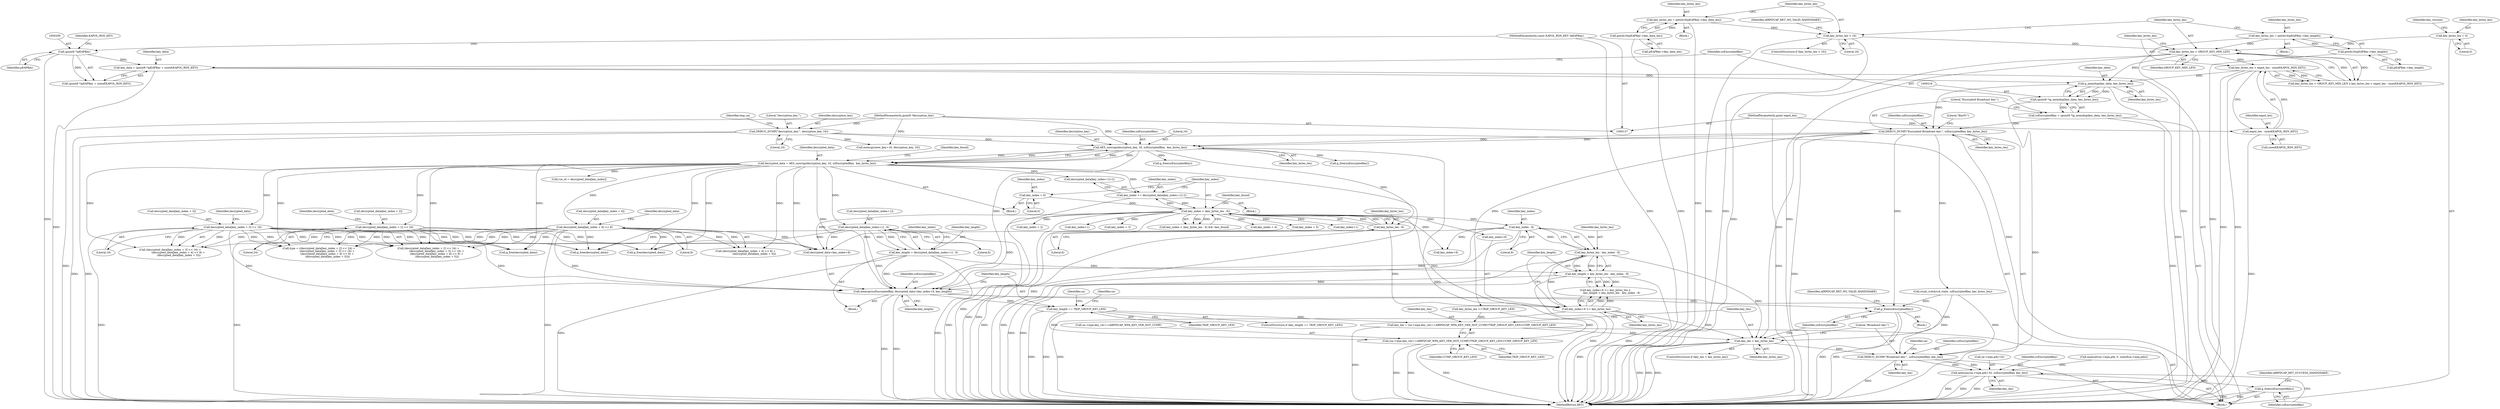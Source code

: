 digraph "0_wireshark_b6d838eebf4456192360654092e5587c5207f185@API" {
"1000430" [label="(Call,memcpy(szEncryptedKey, decrypted_data+key_index+8, key_length))"];
"1000315" [label="(Call,AES_unwrap(decryption_key, 16, szEncryptedKey,  key_bytes_len))"];
"1000230" [label="(Call,DEBUG_DUMP(\"decryption_key:\", decryption_key, 16))"];
"1000139" [label="(MethodParameterIn,guint8 *decryption_key)"];
"1000220" [label="(Call,DEBUG_DUMP(\"Encrypted Broadcast key:\", szEncryptedKey, key_bytes_len))"];
"1000213" [label="(Call,szEncryptedKey = (guint8 *)g_memdup(key_data, key_bytes_len))"];
"1000215" [label="(Call,(guint8 *)g_memdup(key_data, key_bytes_len))"];
"1000217" [label="(Call,g_memdup(key_data, key_bytes_len))"];
"1000205" [label="(Call,key_data = (guint8 *)pEAPKey + sizeof(EAPOL_RSN_KEY))"];
"1000208" [label="(Call,(guint8 *)pEAPKey)"];
"1000138" [label="(MethodParameterIn,const EAPOL_RSN_KEY *pEAPKey)"];
"1000193" [label="(Call,key_bytes_len < GROUP_KEY_MIN_LEN)"];
"1000185" [label="(Call,key_bytes_len < 16)"];
"1000178" [label="(Call,key_bytes_len = pntoh16(pEAPKey->key_data_len))"];
"1000180" [label="(Call,pntoh16(pEAPKey->key_data_len))"];
"1000166" [label="(Call,key_bytes_len = pntoh16(pEAPKey->key_length))"];
"1000168" [label="(Call,pntoh16(pEAPKey->key_length))"];
"1000147" [label="(Call,key_bytes_len = 0)"];
"1000196" [label="(Call,key_bytes_len > eapol_len - sizeof(EAPOL_RSN_KEY))"];
"1000198" [label="(Call,eapol_len - sizeof(EAPOL_RSN_KEY))"];
"1000141" [label="(MethodParameterIn,guint eapol_len)"];
"1000402" [label="(Call,decrypted_data[key_index+1] - 6)"];
"1000313" [label="(Call,decrypted_data = AES_unwrap(decryption_key, 16, szEncryptedKey,  key_bytes_len))"];
"1000346" [label="(Call,decrypted_data[key_index + 2] << 24)"];
"1000354" [label="(Call,decrypted_data[key_index + 3] << 16)"];
"1000362" [label="(Call,decrypted_data[key_index + 4] << 8)"];
"1000420" [label="(Call,key_index - 8)"];
"1000328" [label="(Call,key_index < (key_bytes_len - 6))"];
"1000388" [label="(Call,key_index += decrypted_data[key_index+1]+2)"];
"1000323" [label="(Call,key_index = 0)"];
"1000330" [label="(Call,key_bytes_len - 6)"];
"1000400" [label="(Call,key_length = decrypted_data[key_index+1] - 6)"];
"1000416" [label="(Call,key_length > key_bytes_len - key_index - 8)"];
"1000418" [label="(Call,key_bytes_len - key_index - 8)"];
"1000411" [label="(Call,key_index+8 >= key_bytes_len)"];
"1000447" [label="(Call,key_length == TKIP_GROUP_KEY_LEN)"];
"1000467" [label="(Call,key_len = (sa->wpa.key_ver==AIRPDCAP_WPA_KEY_VER_NOT_CCMP)?TKIP_GROUP_KEY_LEN:CCMP_GROUP_KEY_LEN)"];
"1000480" [label="(Call,key_len > key_bytes_len)"];
"1000488" [label="(Call,DEBUG_DUMP(\"Broadcast key:\", szEncryptedKey, key_len))"];
"1000516" [label="(Call,memcpy(sa->wpa.ptk+32, szEncryptedKey, key_len))"];
"1000526" [label="(Call,g_free(szEncryptedKey))"];
"1000469" [label="(Call,(sa->wpa.key_ver==AIRPDCAP_WPA_KEY_VER_NOT_CCMP)?TKIP_GROUP_KEY_LEN:CCMP_GROUP_KEY_LEN)"];
"1000484" [label="(Call,g_free(szEncryptedKey))"];
"1000345" [label="(Call,(decrypted_data[key_index + 2] << 24) +\n                    (decrypted_data[key_index + 3] << 16) +\n                    (decrypted_data[key_index + 4] << 8) +\n                     (decrypted_data[key_index + 5]))"];
"1000479" [label="(ControlStructure,if (key_len > key_bytes_len))"];
"1000195" [label="(Identifier,GROUP_KEY_MIN_LEN)"];
"1000431" [label="(Identifier,szEncryptedKey)"];
"1000225" [label="(Literal,\"KeyIV:\")"];
"1000430" [label="(Call,memcpy(szEncryptedKey, decrypted_data+key_index+8, key_length))"];
"1000178" [label="(Call,key_bytes_len = pntoh16(pEAPKey->key_data_len))"];
"1000489" [label="(Literal,\"Broadcast key:\")"];
"1000180" [label="(Call,pntoh16(pEAPKey->key_data_len))"];
"1000196" [label="(Call,key_bytes_len > eapol_len - sizeof(EAPOL_RSN_KEY))"];
"1000314" [label="(Identifier,decrypted_data)"];
"1000219" [label="(Identifier,key_bytes_len)"];
"1000194" [label="(Identifier,key_bytes_len)"];
"1000334" [label="(Identifier,key_found)"];
"1000215" [label="(Call,(guint8 *)g_memdup(key_data, key_bytes_len))"];
"1000198" [label="(Call,eapol_len - sizeof(EAPOL_RSN_KEY))"];
"1000469" [label="(Call,(sa->wpa.key_ver==AIRPDCAP_WPA_KEY_VER_NOT_CCMP)?TKIP_GROUP_KEY_LEN:CCMP_GROUP_KEY_LEN)"];
"1000482" [label="(Identifier,key_bytes_len)"];
"1000524" [label="(Identifier,szEncryptedKey)"];
"1000419" [label="(Identifier,key_bytes_len)"];
"1000417" [label="(Identifier,key_length)"];
"1000388" [label="(Call,key_index += decrypted_data[key_index+1]+2)"];
"1000212" [label="(Identifier,EAPOL_RSN_KEY)"];
"1000490" [label="(Identifier,szEncryptedKey)"];
"1000485" [label="(Identifier,szEncryptedKey)"];
"1000355" [label="(Call,decrypted_data[key_index + 3])"];
"1000181" [label="(Call,pEAPKey->key_data_len)"];
"1000403" [label="(Call,decrypted_data[key_index+1])"];
"1000321" [label="(Identifier,key_found)"];
"1000421" [label="(Identifier,key_index)"];
"1000154" [label="(Identifier,key_version)"];
"1000361" [label="(Call,(decrypted_data[key_index + 4] << 8) +\n                     (decrypted_data[key_index + 5]))"];
"1000368" [label="(Literal,8)"];
"1000447" [label="(Call,key_length == TKIP_GROUP_KEY_LEN)"];
"1000387" [label="(Block,)"];
"1000316" [label="(Identifier,decryption_key)"];
"1000530" [label="(MethodReturn,RET)"];
"1000165" [label="(Block,)"];
"1000446" [label="(ControlStructure,if (key_length == TKIP_GROUP_KEY_LEN))"];
"1000331" [label="(Identifier,key_bytes_len)"];
"1000207" [label="(Call,(guint8 *)pEAPKey + sizeof(EAPOL_RSN_KEY))"];
"1000362" [label="(Call,decrypted_data[key_index + 4] << 8)"];
"1000222" [label="(Identifier,szEncryptedKey)"];
"1000193" [label="(Call,key_bytes_len < GROUP_KEY_MIN_LEN)"];
"1000449" [label="(Identifier,TKIP_GROUP_KEY_LEN)"];
"1000313" [label="(Call,decrypted_data = AES_unwrap(decryption_key, 16, szEncryptedKey,  key_bytes_len))"];
"1000467" [label="(Call,key_len = (sa->wpa.key_ver==AIRPDCAP_WPA_KEY_VER_NOT_CCMP)?TKIP_GROUP_KEY_LEN:CCMP_GROUP_KEY_LEN)"];
"1000360" [label="(Literal,16)"];
"1000527" [label="(Identifier,szEncryptedKey)"];
"1000147" [label="(Call,key_bytes_len = 0)"];
"1000148" [label="(Identifier,key_bytes_len)"];
"1000434" [label="(Call,key_index+8)"];
"1000442" [label="(Call,g_free(szEncryptedKey))"];
"1000516" [label="(Call,memcpy(sa->wpa.ptk+32, szEncryptedKey, key_len))"];
"1000319" [label="(Identifier,key_bytes_len)"];
"1000415" [label="(Identifier,key_bytes_len)"];
"1000177" [label="(Block,)"];
"1000168" [label="(Call,pntoh16(pEAPKey->key_length))"];
"1000401" [label="(Identifier,key_length)"];
"1000357" [label="(Call,key_index + 3)"];
"1000529" [label="(Identifier,AIRPDCAP_RET_SUCCESS_HANDSHAKE)"];
"1000220" [label="(Call,DEBUG_DUMP(\"Encrypted Broadcast key:\", szEncryptedKey, key_bytes_len))"];
"1000356" [label="(Identifier,decrypted_data)"];
"1000503" [label="(Call,memset(sa->wpa.ptk, 0, sizeof(sa->wpa.ptk)))"];
"1000526" [label="(Call,g_free(szEncryptedKey))"];
"1000149" [label="(Literal,0)"];
"1000315" [label="(Call,AES_unwrap(decryption_key, 16, szEncryptedKey,  key_bytes_len))"];
"1000370" [label="(Identifier,decrypted_data)"];
"1000139" [label="(MethodParameterIn,guint8 *decryption_key)"];
"1000338" [label="(Call,rsn_id = decrypted_data[key_index])"];
"1000408" [label="(Literal,6)"];
"1000432" [label="(Call,decrypted_data+key_index+8)"];
"1000480" [label="(Call,key_len > key_bytes_len)"];
"1000328" [label="(Call,key_index < (key_bytes_len - 6))"];
"1000484" [label="(Call,g_free(szEncryptedKey))"];
"1000488" [label="(Call,DEBUG_DUMP(\"Broadcast key:\", szEncryptedKey, key_len))"];
"1000327" [label="(Call,key_index < (key_bytes_len - 6) && !key_found)"];
"1000192" [label="(Call,key_bytes_len < GROUP_KEY_MIN_LEN || key_bytes_len > eapol_len - sizeof(EAPOL_RSN_KEY))"];
"1000440" [label="(Call,g_free(decrypted_data))"];
"1000332" [label="(Literal,6)"];
"1000481" [label="(Identifier,key_len)"];
"1000206" [label="(Identifier,key_data)"];
"1000318" [label="(Identifier,szEncryptedKey)"];
"1000478" [label="(Identifier,CCMP_GROUP_KEY_LEN)"];
"1000230" [label="(Call,DEBUG_DUMP(\"decryption_key:\", decryption_key, 16))"];
"1000277" [label="(Call,memcpy(new_key+16, decryption_key, 16))"];
"1000187" [label="(Literal,16)"];
"1000343" [label="(Call,type = ((decrypted_data[key_index + 2] << 24) +\n                    (decrypted_data[key_index + 3] << 16) +\n                    (decrypted_data[key_index + 4] << 8) +\n                     (decrypted_data[key_index + 5])))"];
"1000411" [label="(Call,key_index+8 >= key_bytes_len)"];
"1000233" [label="(Literal,16)"];
"1000418" [label="(Call,key_bytes_len - key_index - 8)"];
"1000363" [label="(Call,decrypted_data[key_index + 4])"];
"1000232" [label="(Identifier,decryption_key)"];
"1000218" [label="(Identifier,key_data)"];
"1000221" [label="(Literal,\"Encrypted Broadcast key:\")"];
"1000365" [label="(Call,key_index + 4)"];
"1000324" [label="(Identifier,key_index)"];
"1000494" [label="(Identifier,sa)"];
"1000266" [label="(Call,key_bytes_len >=TKIP_GROUP_KEY_LEN)"];
"1000235" [label="(Identifier,tmp_sa)"];
"1000371" [label="(Call,key_index + 5)"];
"1000325" [label="(Literal,0)"];
"1000308" [label="(Block,)"];
"1000483" [label="(Block,)"];
"1000420" [label="(Call,key_index - 8)"];
"1000200" [label="(Call,sizeof(EAPOL_RSN_KEY))"];
"1000465" [label="(Call,g_free(decrypted_data))"];
"1000214" [label="(Identifier,szEncryptedKey)"];
"1000353" [label="(Call,(decrypted_data[key_index + 3] << 16) +\n                    (decrypted_data[key_index + 4] << 8) +\n                     (decrypted_data[key_index + 5]))"];
"1000197" [label="(Identifier,key_bytes_len)"];
"1000470" [label="(Call,sa->wpa.key_ver==AIRPDCAP_WPA_KEY_VER_NOT_CCMP)"];
"1000184" [label="(ControlStructure,if (key_bytes_len < 16))"];
"1000410" [label="(Call,key_index+8 >= key_bytes_len ||\n                key_length > key_bytes_len - key_index - 8)"];
"1000468" [label="(Identifier,key_len)"];
"1000426" [label="(Call,g_free(szEncryptedKey))"];
"1000487" [label="(Identifier,AIRPDCAP_RET_NO_VALID_HANDSHAKE)"];
"1000405" [label="(Call,key_index+1)"];
"1000166" [label="(Call,key_bytes_len = pntoh16(pEAPKey->key_length))"];
"1000186" [label="(Identifier,key_bytes_len)"];
"1000389" [label="(Identifier,key_index)"];
"1000190" [label="(Identifier,AIRPDCAP_RET_NO_VALID_HANDSHAKE)"];
"1000416" [label="(Call,key_length > key_bytes_len - key_index - 8)"];
"1000453" [label="(Identifier,sa)"];
"1000138" [label="(MethodParameterIn,const EAPOL_RSN_KEY *pEAPKey)"];
"1000346" [label="(Call,decrypted_data[key_index + 2] << 24)"];
"1000223" [label="(Identifier,key_bytes_len)"];
"1000208" [label="(Call,(guint8 *)pEAPKey)"];
"1000477" [label="(Identifier,TKIP_GROUP_KEY_LEN)"];
"1000349" [label="(Call,key_index + 2)"];
"1000413" [label="(Identifier,key_index)"];
"1000185" [label="(Call,key_bytes_len < 16)"];
"1000330" [label="(Call,key_bytes_len - 6)"];
"1000354" [label="(Call,decrypted_data[key_index + 3] << 16)"];
"1000179" [label="(Identifier,key_bytes_len)"];
"1000517" [label="(Call,sa->wpa.ptk+32)"];
"1000393" [label="(Call,key_index+1)"];
"1000329" [label="(Identifier,key_index)"];
"1000317" [label="(Literal,16)"];
"1000352" [label="(Literal,24)"];
"1000231" [label="(Literal,\"decryption_key:\")"];
"1000525" [label="(Identifier,key_len)"];
"1000402" [label="(Call,decrypted_data[key_index+1] - 6)"];
"1000399" [label="(Block,)"];
"1000298" [label="(Call,crypt_rc4(&rc4_state, szEncryptedKey, key_bytes_len))"];
"1000424" [label="(Call,g_free(decrypted_data))"];
"1000412" [label="(Call,key_index+8)"];
"1000169" [label="(Call,pEAPKey->key_length)"];
"1000437" [label="(Identifier,key_length)"];
"1000199" [label="(Identifier,eapol_len)"];
"1000491" [label="(Identifier,key_len)"];
"1000205" [label="(Call,key_data = (guint8 *)pEAPKey + sizeof(EAPOL_RSN_KEY))"];
"1000323" [label="(Call,key_index = 0)"];
"1000390" [label="(Call,decrypted_data[key_index+1]+2)"];
"1000448" [label="(Identifier,key_length)"];
"1000210" [label="(Identifier,pEAPKey)"];
"1000142" [label="(Block,)"];
"1000213" [label="(Call,szEncryptedKey = (guint8 *)g_memdup(key_data, key_bytes_len))"];
"1000217" [label="(Call,g_memdup(key_data, key_bytes_len))"];
"1000347" [label="(Call,decrypted_data[key_index + 2])"];
"1000141" [label="(MethodParameterIn,guint eapol_len)"];
"1000461" [label="(Identifier,sa)"];
"1000167" [label="(Identifier,key_bytes_len)"];
"1000400" [label="(Call,key_length = decrypted_data[key_index+1] - 6)"];
"1000364" [label="(Identifier,decrypted_data)"];
"1000422" [label="(Literal,8)"];
"1000430" -> "1000399"  [label="AST: "];
"1000430" -> "1000437"  [label="CFG: "];
"1000431" -> "1000430"  [label="AST: "];
"1000432" -> "1000430"  [label="AST: "];
"1000437" -> "1000430"  [label="AST: "];
"1000448" -> "1000430"  [label="CFG: "];
"1000430" -> "1000530"  [label="DDG: "];
"1000430" -> "1000530"  [label="DDG: "];
"1000315" -> "1000430"  [label="DDG: "];
"1000402" -> "1000430"  [label="DDG: "];
"1000346" -> "1000430"  [label="DDG: "];
"1000313" -> "1000430"  [label="DDG: "];
"1000354" -> "1000430"  [label="DDG: "];
"1000362" -> "1000430"  [label="DDG: "];
"1000420" -> "1000430"  [label="DDG: "];
"1000328" -> "1000430"  [label="DDG: "];
"1000400" -> "1000430"  [label="DDG: "];
"1000416" -> "1000430"  [label="DDG: "];
"1000430" -> "1000447"  [label="DDG: "];
"1000430" -> "1000484"  [label="DDG: "];
"1000430" -> "1000488"  [label="DDG: "];
"1000315" -> "1000313"  [label="AST: "];
"1000315" -> "1000319"  [label="CFG: "];
"1000316" -> "1000315"  [label="AST: "];
"1000317" -> "1000315"  [label="AST: "];
"1000318" -> "1000315"  [label="AST: "];
"1000319" -> "1000315"  [label="AST: "];
"1000313" -> "1000315"  [label="CFG: "];
"1000315" -> "1000530"  [label="DDG: "];
"1000315" -> "1000313"  [label="DDG: "];
"1000315" -> "1000313"  [label="DDG: "];
"1000315" -> "1000313"  [label="DDG: "];
"1000315" -> "1000313"  [label="DDG: "];
"1000230" -> "1000315"  [label="DDG: "];
"1000139" -> "1000315"  [label="DDG: "];
"1000220" -> "1000315"  [label="DDG: "];
"1000220" -> "1000315"  [label="DDG: "];
"1000315" -> "1000330"  [label="DDG: "];
"1000315" -> "1000426"  [label="DDG: "];
"1000315" -> "1000442"  [label="DDG: "];
"1000230" -> "1000142"  [label="AST: "];
"1000230" -> "1000233"  [label="CFG: "];
"1000231" -> "1000230"  [label="AST: "];
"1000232" -> "1000230"  [label="AST: "];
"1000233" -> "1000230"  [label="AST: "];
"1000235" -> "1000230"  [label="CFG: "];
"1000230" -> "1000530"  [label="DDG: "];
"1000230" -> "1000530"  [label="DDG: "];
"1000139" -> "1000230"  [label="DDG: "];
"1000230" -> "1000277"  [label="DDG: "];
"1000139" -> "1000137"  [label="AST: "];
"1000139" -> "1000530"  [label="DDG: "];
"1000139" -> "1000277"  [label="DDG: "];
"1000220" -> "1000142"  [label="AST: "];
"1000220" -> "1000223"  [label="CFG: "];
"1000221" -> "1000220"  [label="AST: "];
"1000222" -> "1000220"  [label="AST: "];
"1000223" -> "1000220"  [label="AST: "];
"1000225" -> "1000220"  [label="CFG: "];
"1000220" -> "1000530"  [label="DDG: "];
"1000213" -> "1000220"  [label="DDG: "];
"1000217" -> "1000220"  [label="DDG: "];
"1000220" -> "1000266"  [label="DDG: "];
"1000220" -> "1000298"  [label="DDG: "];
"1000220" -> "1000480"  [label="DDG: "];
"1000220" -> "1000484"  [label="DDG: "];
"1000220" -> "1000488"  [label="DDG: "];
"1000213" -> "1000142"  [label="AST: "];
"1000213" -> "1000215"  [label="CFG: "];
"1000214" -> "1000213"  [label="AST: "];
"1000215" -> "1000213"  [label="AST: "];
"1000221" -> "1000213"  [label="CFG: "];
"1000213" -> "1000530"  [label="DDG: "];
"1000215" -> "1000213"  [label="DDG: "];
"1000215" -> "1000217"  [label="CFG: "];
"1000216" -> "1000215"  [label="AST: "];
"1000217" -> "1000215"  [label="AST: "];
"1000215" -> "1000530"  [label="DDG: "];
"1000217" -> "1000215"  [label="DDG: "];
"1000217" -> "1000215"  [label="DDG: "];
"1000217" -> "1000219"  [label="CFG: "];
"1000218" -> "1000217"  [label="AST: "];
"1000219" -> "1000217"  [label="AST: "];
"1000217" -> "1000530"  [label="DDG: "];
"1000205" -> "1000217"  [label="DDG: "];
"1000193" -> "1000217"  [label="DDG: "];
"1000196" -> "1000217"  [label="DDG: "];
"1000205" -> "1000142"  [label="AST: "];
"1000205" -> "1000207"  [label="CFG: "];
"1000206" -> "1000205"  [label="AST: "];
"1000207" -> "1000205"  [label="AST: "];
"1000214" -> "1000205"  [label="CFG: "];
"1000205" -> "1000530"  [label="DDG: "];
"1000208" -> "1000205"  [label="DDG: "];
"1000208" -> "1000207"  [label="AST: "];
"1000208" -> "1000210"  [label="CFG: "];
"1000209" -> "1000208"  [label="AST: "];
"1000210" -> "1000208"  [label="AST: "];
"1000212" -> "1000208"  [label="CFG: "];
"1000208" -> "1000530"  [label="DDG: "];
"1000208" -> "1000207"  [label="DDG: "];
"1000138" -> "1000208"  [label="DDG: "];
"1000138" -> "1000137"  [label="AST: "];
"1000138" -> "1000530"  [label="DDG: "];
"1000193" -> "1000192"  [label="AST: "];
"1000193" -> "1000195"  [label="CFG: "];
"1000194" -> "1000193"  [label="AST: "];
"1000195" -> "1000193"  [label="AST: "];
"1000197" -> "1000193"  [label="CFG: "];
"1000192" -> "1000193"  [label="CFG: "];
"1000193" -> "1000530"  [label="DDG: "];
"1000193" -> "1000530"  [label="DDG: "];
"1000193" -> "1000192"  [label="DDG: "];
"1000193" -> "1000192"  [label="DDG: "];
"1000185" -> "1000193"  [label="DDG: "];
"1000166" -> "1000193"  [label="DDG: "];
"1000147" -> "1000193"  [label="DDG: "];
"1000193" -> "1000196"  [label="DDG: "];
"1000185" -> "1000184"  [label="AST: "];
"1000185" -> "1000187"  [label="CFG: "];
"1000186" -> "1000185"  [label="AST: "];
"1000187" -> "1000185"  [label="AST: "];
"1000190" -> "1000185"  [label="CFG: "];
"1000194" -> "1000185"  [label="CFG: "];
"1000185" -> "1000530"  [label="DDG: "];
"1000185" -> "1000530"  [label="DDG: "];
"1000178" -> "1000185"  [label="DDG: "];
"1000178" -> "1000177"  [label="AST: "];
"1000178" -> "1000180"  [label="CFG: "];
"1000179" -> "1000178"  [label="AST: "];
"1000180" -> "1000178"  [label="AST: "];
"1000186" -> "1000178"  [label="CFG: "];
"1000178" -> "1000530"  [label="DDG: "];
"1000180" -> "1000178"  [label="DDG: "];
"1000180" -> "1000181"  [label="CFG: "];
"1000181" -> "1000180"  [label="AST: "];
"1000180" -> "1000530"  [label="DDG: "];
"1000166" -> "1000165"  [label="AST: "];
"1000166" -> "1000168"  [label="CFG: "];
"1000167" -> "1000166"  [label="AST: "];
"1000168" -> "1000166"  [label="AST: "];
"1000194" -> "1000166"  [label="CFG: "];
"1000166" -> "1000530"  [label="DDG: "];
"1000168" -> "1000166"  [label="DDG: "];
"1000168" -> "1000169"  [label="CFG: "];
"1000169" -> "1000168"  [label="AST: "];
"1000168" -> "1000530"  [label="DDG: "];
"1000147" -> "1000142"  [label="AST: "];
"1000147" -> "1000149"  [label="CFG: "];
"1000148" -> "1000147"  [label="AST: "];
"1000149" -> "1000147"  [label="AST: "];
"1000154" -> "1000147"  [label="CFG: "];
"1000196" -> "1000192"  [label="AST: "];
"1000196" -> "1000198"  [label="CFG: "];
"1000197" -> "1000196"  [label="AST: "];
"1000198" -> "1000196"  [label="AST: "];
"1000192" -> "1000196"  [label="CFG: "];
"1000196" -> "1000530"  [label="DDG: "];
"1000196" -> "1000530"  [label="DDG: "];
"1000196" -> "1000192"  [label="DDG: "];
"1000196" -> "1000192"  [label="DDG: "];
"1000198" -> "1000196"  [label="DDG: "];
"1000198" -> "1000200"  [label="CFG: "];
"1000199" -> "1000198"  [label="AST: "];
"1000200" -> "1000198"  [label="AST: "];
"1000198" -> "1000530"  [label="DDG: "];
"1000141" -> "1000198"  [label="DDG: "];
"1000141" -> "1000137"  [label="AST: "];
"1000141" -> "1000530"  [label="DDG: "];
"1000402" -> "1000400"  [label="AST: "];
"1000402" -> "1000408"  [label="CFG: "];
"1000403" -> "1000402"  [label="AST: "];
"1000408" -> "1000402"  [label="AST: "];
"1000400" -> "1000402"  [label="CFG: "];
"1000402" -> "1000530"  [label="DDG: "];
"1000402" -> "1000400"  [label="DDG: "];
"1000402" -> "1000400"  [label="DDG: "];
"1000313" -> "1000402"  [label="DDG: "];
"1000402" -> "1000424"  [label="DDG: "];
"1000402" -> "1000432"  [label="DDG: "];
"1000402" -> "1000465"  [label="DDG: "];
"1000313" -> "1000308"  [label="AST: "];
"1000314" -> "1000313"  [label="AST: "];
"1000321" -> "1000313"  [label="CFG: "];
"1000313" -> "1000530"  [label="DDG: "];
"1000313" -> "1000338"  [label="DDG: "];
"1000313" -> "1000343"  [label="DDG: "];
"1000313" -> "1000346"  [label="DDG: "];
"1000313" -> "1000345"  [label="DDG: "];
"1000313" -> "1000354"  [label="DDG: "];
"1000313" -> "1000353"  [label="DDG: "];
"1000313" -> "1000362"  [label="DDG: "];
"1000313" -> "1000361"  [label="DDG: "];
"1000313" -> "1000388"  [label="DDG: "];
"1000313" -> "1000390"  [label="DDG: "];
"1000313" -> "1000424"  [label="DDG: "];
"1000313" -> "1000432"  [label="DDG: "];
"1000313" -> "1000440"  [label="DDG: "];
"1000313" -> "1000465"  [label="DDG: "];
"1000346" -> "1000345"  [label="AST: "];
"1000346" -> "1000352"  [label="CFG: "];
"1000347" -> "1000346"  [label="AST: "];
"1000352" -> "1000346"  [label="AST: "];
"1000356" -> "1000346"  [label="CFG: "];
"1000346" -> "1000530"  [label="DDG: "];
"1000346" -> "1000343"  [label="DDG: "];
"1000346" -> "1000343"  [label="DDG: "];
"1000346" -> "1000345"  [label="DDG: "];
"1000346" -> "1000345"  [label="DDG: "];
"1000346" -> "1000424"  [label="DDG: "];
"1000346" -> "1000432"  [label="DDG: "];
"1000346" -> "1000440"  [label="DDG: "];
"1000346" -> "1000465"  [label="DDG: "];
"1000354" -> "1000353"  [label="AST: "];
"1000354" -> "1000360"  [label="CFG: "];
"1000355" -> "1000354"  [label="AST: "];
"1000360" -> "1000354"  [label="AST: "];
"1000364" -> "1000354"  [label="CFG: "];
"1000354" -> "1000530"  [label="DDG: "];
"1000354" -> "1000343"  [label="DDG: "];
"1000354" -> "1000343"  [label="DDG: "];
"1000354" -> "1000345"  [label="DDG: "];
"1000354" -> "1000345"  [label="DDG: "];
"1000354" -> "1000353"  [label="DDG: "];
"1000354" -> "1000353"  [label="DDG: "];
"1000354" -> "1000424"  [label="DDG: "];
"1000354" -> "1000432"  [label="DDG: "];
"1000354" -> "1000440"  [label="DDG: "];
"1000354" -> "1000465"  [label="DDG: "];
"1000362" -> "1000361"  [label="AST: "];
"1000362" -> "1000368"  [label="CFG: "];
"1000363" -> "1000362"  [label="AST: "];
"1000368" -> "1000362"  [label="AST: "];
"1000370" -> "1000362"  [label="CFG: "];
"1000362" -> "1000530"  [label="DDG: "];
"1000362" -> "1000343"  [label="DDG: "];
"1000362" -> "1000343"  [label="DDG: "];
"1000362" -> "1000345"  [label="DDG: "];
"1000362" -> "1000345"  [label="DDG: "];
"1000362" -> "1000353"  [label="DDG: "];
"1000362" -> "1000353"  [label="DDG: "];
"1000362" -> "1000361"  [label="DDG: "];
"1000362" -> "1000361"  [label="DDG: "];
"1000362" -> "1000424"  [label="DDG: "];
"1000362" -> "1000432"  [label="DDG: "];
"1000362" -> "1000440"  [label="DDG: "];
"1000362" -> "1000465"  [label="DDG: "];
"1000420" -> "1000418"  [label="AST: "];
"1000420" -> "1000422"  [label="CFG: "];
"1000421" -> "1000420"  [label="AST: "];
"1000422" -> "1000420"  [label="AST: "];
"1000418" -> "1000420"  [label="CFG: "];
"1000420" -> "1000530"  [label="DDG: "];
"1000420" -> "1000418"  [label="DDG: "];
"1000420" -> "1000418"  [label="DDG: "];
"1000328" -> "1000420"  [label="DDG: "];
"1000420" -> "1000432"  [label="DDG: "];
"1000420" -> "1000434"  [label="DDG: "];
"1000328" -> "1000327"  [label="AST: "];
"1000328" -> "1000330"  [label="CFG: "];
"1000329" -> "1000328"  [label="AST: "];
"1000330" -> "1000328"  [label="AST: "];
"1000334" -> "1000328"  [label="CFG: "];
"1000327" -> "1000328"  [label="CFG: "];
"1000328" -> "1000530"  [label="DDG: "];
"1000328" -> "1000530"  [label="DDG: "];
"1000328" -> "1000327"  [label="DDG: "];
"1000328" -> "1000327"  [label="DDG: "];
"1000388" -> "1000328"  [label="DDG: "];
"1000323" -> "1000328"  [label="DDG: "];
"1000330" -> "1000328"  [label="DDG: "];
"1000330" -> "1000328"  [label="DDG: "];
"1000328" -> "1000349"  [label="DDG: "];
"1000328" -> "1000357"  [label="DDG: "];
"1000328" -> "1000365"  [label="DDG: "];
"1000328" -> "1000371"  [label="DDG: "];
"1000328" -> "1000388"  [label="DDG: "];
"1000328" -> "1000393"  [label="DDG: "];
"1000328" -> "1000405"  [label="DDG: "];
"1000328" -> "1000411"  [label="DDG: "];
"1000328" -> "1000412"  [label="DDG: "];
"1000328" -> "1000432"  [label="DDG: "];
"1000328" -> "1000434"  [label="DDG: "];
"1000388" -> "1000387"  [label="AST: "];
"1000388" -> "1000390"  [label="CFG: "];
"1000389" -> "1000388"  [label="AST: "];
"1000390" -> "1000388"  [label="AST: "];
"1000329" -> "1000388"  [label="CFG: "];
"1000388" -> "1000530"  [label="DDG: "];
"1000323" -> "1000308"  [label="AST: "];
"1000323" -> "1000325"  [label="CFG: "];
"1000324" -> "1000323"  [label="AST: "];
"1000325" -> "1000323"  [label="AST: "];
"1000329" -> "1000323"  [label="CFG: "];
"1000330" -> "1000332"  [label="CFG: "];
"1000331" -> "1000330"  [label="AST: "];
"1000332" -> "1000330"  [label="AST: "];
"1000330" -> "1000530"  [label="DDG: "];
"1000330" -> "1000411"  [label="DDG: "];
"1000400" -> "1000399"  [label="AST: "];
"1000401" -> "1000400"  [label="AST: "];
"1000413" -> "1000400"  [label="CFG: "];
"1000400" -> "1000530"  [label="DDG: "];
"1000400" -> "1000530"  [label="DDG: "];
"1000400" -> "1000416"  [label="DDG: "];
"1000416" -> "1000410"  [label="AST: "];
"1000416" -> "1000418"  [label="CFG: "];
"1000417" -> "1000416"  [label="AST: "];
"1000418" -> "1000416"  [label="AST: "];
"1000410" -> "1000416"  [label="CFG: "];
"1000416" -> "1000530"  [label="DDG: "];
"1000416" -> "1000530"  [label="DDG: "];
"1000416" -> "1000410"  [label="DDG: "];
"1000416" -> "1000410"  [label="DDG: "];
"1000418" -> "1000416"  [label="DDG: "];
"1000418" -> "1000416"  [label="DDG: "];
"1000419" -> "1000418"  [label="AST: "];
"1000418" -> "1000530"  [label="DDG: "];
"1000418" -> "1000530"  [label="DDG: "];
"1000411" -> "1000418"  [label="DDG: "];
"1000418" -> "1000480"  [label="DDG: "];
"1000411" -> "1000410"  [label="AST: "];
"1000411" -> "1000415"  [label="CFG: "];
"1000412" -> "1000411"  [label="AST: "];
"1000415" -> "1000411"  [label="AST: "];
"1000417" -> "1000411"  [label="CFG: "];
"1000410" -> "1000411"  [label="CFG: "];
"1000411" -> "1000530"  [label="DDG: "];
"1000411" -> "1000530"  [label="DDG: "];
"1000411" -> "1000410"  [label="DDG: "];
"1000411" -> "1000410"  [label="DDG: "];
"1000411" -> "1000480"  [label="DDG: "];
"1000447" -> "1000446"  [label="AST: "];
"1000447" -> "1000449"  [label="CFG: "];
"1000448" -> "1000447"  [label="AST: "];
"1000449" -> "1000447"  [label="AST: "];
"1000453" -> "1000447"  [label="CFG: "];
"1000461" -> "1000447"  [label="CFG: "];
"1000447" -> "1000530"  [label="DDG: "];
"1000447" -> "1000530"  [label="DDG: "];
"1000447" -> "1000467"  [label="DDG: "];
"1000447" -> "1000469"  [label="DDG: "];
"1000467" -> "1000142"  [label="AST: "];
"1000467" -> "1000469"  [label="CFG: "];
"1000468" -> "1000467"  [label="AST: "];
"1000469" -> "1000467"  [label="AST: "];
"1000481" -> "1000467"  [label="CFG: "];
"1000467" -> "1000530"  [label="DDG: "];
"1000266" -> "1000467"  [label="DDG: "];
"1000467" -> "1000480"  [label="DDG: "];
"1000480" -> "1000479"  [label="AST: "];
"1000480" -> "1000482"  [label="CFG: "];
"1000481" -> "1000480"  [label="AST: "];
"1000482" -> "1000480"  [label="AST: "];
"1000485" -> "1000480"  [label="CFG: "];
"1000489" -> "1000480"  [label="CFG: "];
"1000480" -> "1000530"  [label="DDG: "];
"1000480" -> "1000530"  [label="DDG: "];
"1000480" -> "1000530"  [label="DDG: "];
"1000298" -> "1000480"  [label="DDG: "];
"1000480" -> "1000488"  [label="DDG: "];
"1000488" -> "1000142"  [label="AST: "];
"1000488" -> "1000491"  [label="CFG: "];
"1000489" -> "1000488"  [label="AST: "];
"1000490" -> "1000488"  [label="AST: "];
"1000491" -> "1000488"  [label="AST: "];
"1000494" -> "1000488"  [label="CFG: "];
"1000488" -> "1000530"  [label="DDG: "];
"1000298" -> "1000488"  [label="DDG: "];
"1000488" -> "1000516"  [label="DDG: "];
"1000488" -> "1000516"  [label="DDG: "];
"1000516" -> "1000142"  [label="AST: "];
"1000516" -> "1000525"  [label="CFG: "];
"1000517" -> "1000516"  [label="AST: "];
"1000524" -> "1000516"  [label="AST: "];
"1000525" -> "1000516"  [label="AST: "];
"1000527" -> "1000516"  [label="CFG: "];
"1000516" -> "1000530"  [label="DDG: "];
"1000516" -> "1000530"  [label="DDG: "];
"1000516" -> "1000530"  [label="DDG: "];
"1000503" -> "1000516"  [label="DDG: "];
"1000516" -> "1000526"  [label="DDG: "];
"1000526" -> "1000142"  [label="AST: "];
"1000526" -> "1000527"  [label="CFG: "];
"1000527" -> "1000526"  [label="AST: "];
"1000529" -> "1000526"  [label="CFG: "];
"1000526" -> "1000530"  [label="DDG: "];
"1000526" -> "1000530"  [label="DDG: "];
"1000469" -> "1000477"  [label="CFG: "];
"1000469" -> "1000478"  [label="CFG: "];
"1000470" -> "1000469"  [label="AST: "];
"1000477" -> "1000469"  [label="AST: "];
"1000478" -> "1000469"  [label="AST: "];
"1000469" -> "1000530"  [label="DDG: "];
"1000469" -> "1000530"  [label="DDG: "];
"1000469" -> "1000530"  [label="DDG: "];
"1000266" -> "1000469"  [label="DDG: "];
"1000484" -> "1000483"  [label="AST: "];
"1000484" -> "1000485"  [label="CFG: "];
"1000485" -> "1000484"  [label="AST: "];
"1000487" -> "1000484"  [label="CFG: "];
"1000484" -> "1000530"  [label="DDG: "];
"1000484" -> "1000530"  [label="DDG: "];
"1000298" -> "1000484"  [label="DDG: "];
}
